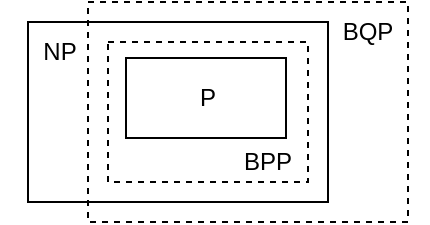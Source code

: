 <mxfile version="24.3.1" type="device">
  <diagram name="Pagina-1" id="DNHkW_hu2xEhmyobJ74Z">
    <mxGraphModel dx="823" dy="501" grid="1" gridSize="10" guides="1" tooltips="1" connect="1" arrows="1" fold="1" page="1" pageScale="1" pageWidth="827" pageHeight="1169" math="0" shadow="0">
      <root>
        <mxCell id="0" />
        <mxCell id="1" parent="0" />
        <mxCell id="EuJukIUxg5Wx40jie1LJ-2" value="" style="rounded=0;whiteSpace=wrap;html=1;" vertex="1" parent="1">
          <mxGeometry x="280" y="150" width="150" height="90" as="geometry" />
        </mxCell>
        <mxCell id="EuJukIUxg5Wx40jie1LJ-3" value="" style="rounded=0;whiteSpace=wrap;html=1;" vertex="1" parent="1">
          <mxGeometry x="329" y="168" width="80" height="40" as="geometry" />
        </mxCell>
        <mxCell id="EuJukIUxg5Wx40jie1LJ-4" value="" style="rounded=0;whiteSpace=wrap;html=1;dashed=1;fillColor=none;" vertex="1" parent="1">
          <mxGeometry x="310" y="140" width="160" height="110" as="geometry" />
        </mxCell>
        <mxCell id="EuJukIUxg5Wx40jie1LJ-5" value="P" style="text;html=1;align=center;verticalAlign=middle;whiteSpace=wrap;rounded=0;" vertex="1" parent="1">
          <mxGeometry x="340" y="173" width="60" height="30" as="geometry" />
        </mxCell>
        <mxCell id="EuJukIUxg5Wx40jie1LJ-6" value="NP" style="text;html=1;align=center;verticalAlign=middle;whiteSpace=wrap;rounded=0;" vertex="1" parent="1">
          <mxGeometry x="266" y="150" width="60" height="30" as="geometry" />
        </mxCell>
        <mxCell id="EuJukIUxg5Wx40jie1LJ-7" value="BQP" style="text;html=1;align=center;verticalAlign=middle;whiteSpace=wrap;rounded=0;" vertex="1" parent="1">
          <mxGeometry x="420" y="140" width="60" height="30" as="geometry" />
        </mxCell>
        <mxCell id="EuJukIUxg5Wx40jie1LJ-8" value="" style="rounded=0;whiteSpace=wrap;html=1;dashed=1;fillColor=none;" vertex="1" parent="1">
          <mxGeometry x="320" y="160" width="100" height="70" as="geometry" />
        </mxCell>
        <mxCell id="EuJukIUxg5Wx40jie1LJ-9" value="BPP" style="text;html=1;align=center;verticalAlign=middle;whiteSpace=wrap;rounded=0;" vertex="1" parent="1">
          <mxGeometry x="370" y="205" width="60" height="30" as="geometry" />
        </mxCell>
      </root>
    </mxGraphModel>
  </diagram>
</mxfile>
